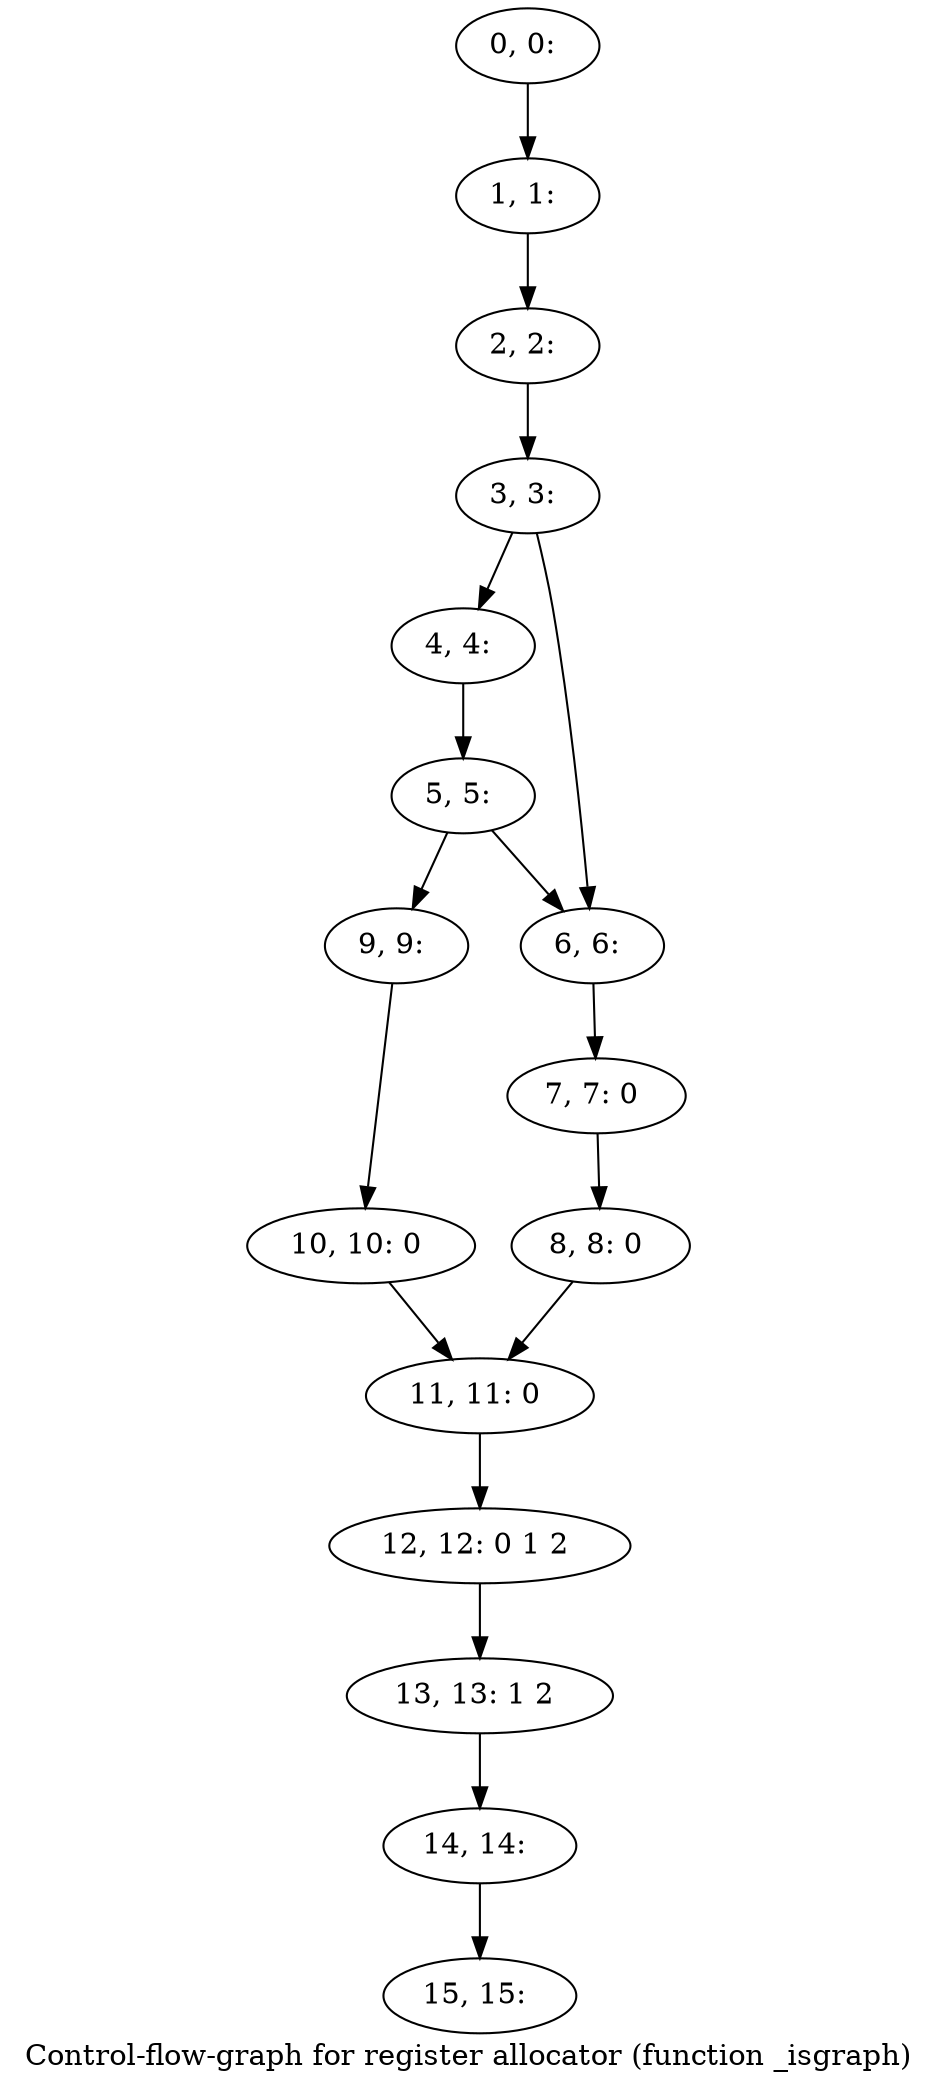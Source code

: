 digraph G {
graph [label="Control-flow-graph for register allocator (function _isgraph)"]
0[label="0, 0: "];
1[label="1, 1: "];
2[label="2, 2: "];
3[label="3, 3: "];
4[label="4, 4: "];
5[label="5, 5: "];
6[label="6, 6: "];
7[label="7, 7: 0 "];
8[label="8, 8: 0 "];
9[label="9, 9: "];
10[label="10, 10: 0 "];
11[label="11, 11: 0 "];
12[label="12, 12: 0 1 2 "];
13[label="13, 13: 1 2 "];
14[label="14, 14: "];
15[label="15, 15: "];
0->1 ;
1->2 ;
2->3 ;
3->4 ;
3->6 ;
4->5 ;
5->6 ;
5->9 ;
6->7 ;
7->8 ;
8->11 ;
9->10 ;
10->11 ;
11->12 ;
12->13 ;
13->14 ;
14->15 ;
}
